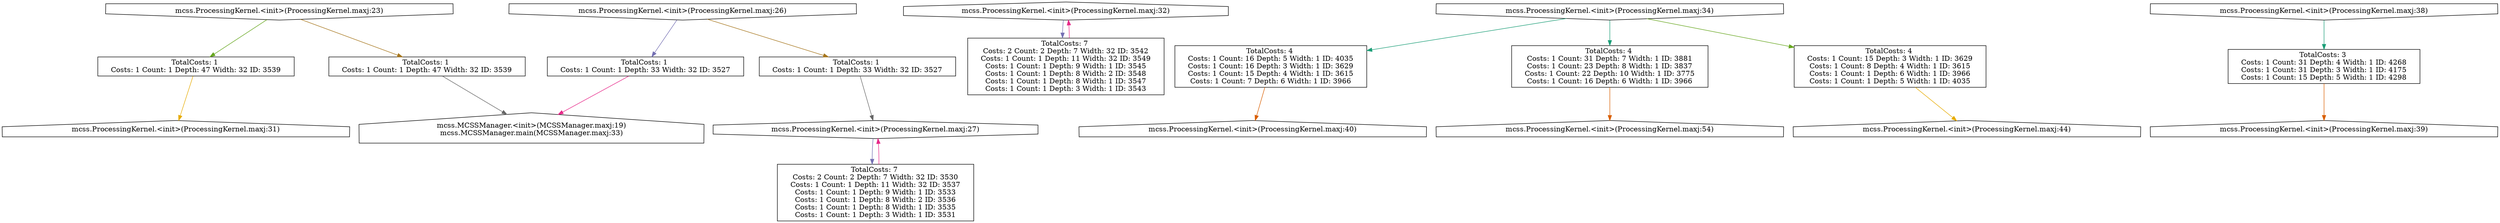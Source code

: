 digraph fifoReportGraph {
	NodeProcessingKernel31MCSSManager19MCSSManager33 [shape=house, label="mcss.ProcessingKernel.<init>(ProcessingKernel.maxj:31)\n"];
	NodeProcessingKernel32MCSSManager19MCSSManager33 [shape=hexagon, orientation=90, label="mcss.ProcessingKernel.<init>(ProcessingKernel.maxj:32)\n"];
	NodeProcessingKernel54MCSSManager19MCSSManager33 [shape=house, label="mcss.ProcessingKernel.<init>(ProcessingKernel.maxj:54)\n"];
	NodeProcessingKernel44MCSSManager19MCSSManager33 [shape=house, label="mcss.ProcessingKernel.<init>(ProcessingKernel.maxj:44)\n"];
	NodeProcessingKernel39MCSSManager19MCSSManager33 [shape=house, label="mcss.ProcessingKernel.<init>(ProcessingKernel.maxj:39)\n"];
	NodeMCSSManager19MCSSManager33 [shape=house, label="mcss.MCSSManager.<init>(MCSSManager.maxj:19)\nmcss.MCSSManager.main(MCSSManager.maxj:33)\n"];
	NodeProcessingKernel26MCSSManager19MCSSManager33 [shape=invhouse, label="mcss.ProcessingKernel.<init>(ProcessingKernel.maxj:26)\n"];
	NodeProcessingKernel38MCSSManager19MCSSManager33 [shape=invhouse, label="mcss.ProcessingKernel.<init>(ProcessingKernel.maxj:38)\n"];
	NodeProcessingKernel27MCSSManager19MCSSManager33 [shape=hexagon, orientation=90, label="mcss.ProcessingKernel.<init>(ProcessingKernel.maxj:27)\n"];
	NodeProcessingKernel34MCSSManager19MCSSManager33 [shape=invhouse, label="mcss.ProcessingKernel.<init>(ProcessingKernel.maxj:34)\n"];
	NodeProcessingKernel23MCSSManager19MCSSManager33 [shape=invhouse, label="mcss.ProcessingKernel.<init>(ProcessingKernel.maxj:23)\n"];
	NodeProcessingKernel40MCSSManager19MCSSManager33 [shape=house, label="mcss.ProcessingKernel.<init>(ProcessingKernel.maxj:40)\n"];
	NodeProcessingKernel34MCSSManager19MCSSManager33NodeProcessingKernel40MCSSManager19MCSSManager33FIFO [shape=box, label="TotalCosts: 4 \n    Costs: 1 Count: 16 Depth: 5 Width: 1 ID: 4035    \n    Costs: 1 Count: 16 Depth: 3 Width: 1 ID: 3629    \n    Costs: 1 Count: 15 Depth: 4 Width: 1 ID: 3615    \n    Costs: 1 Count: 7 Depth: 6 Width: 1 ID: 3966    \n"];
	NodeProcessingKernel27MCSSManager19MCSSManager33NodeProcessingKernel27MCSSManager19MCSSManager33FIFO [shape=box, label="TotalCosts: 7 \n    Costs: 2 Count: 2 Depth: 7 Width: 32 ID: 3530    \n    Costs: 1 Count: 1 Depth: 11 Width: 32 ID: 3537    \n    Costs: 1 Count: 1 Depth: 9 Width: 1 ID: 3533    \n    Costs: 1 Count: 1 Depth: 8 Width: 2 ID: 3536    \n    Costs: 1 Count: 1 Depth: 8 Width: 1 ID: 3535    \n    Costs: 1 Count: 1 Depth: 3 Width: 1 ID: 3531    \n"];
	NodeProcessingKernel23MCSSManager19MCSSManager33NodeProcessingKernel31MCSSManager19MCSSManager33FIFO [shape=box, label="TotalCosts: 1 \n    Costs: 1 Count: 1 Depth: 47 Width: 32 ID: 3539    \n"];
	NodeProcessingKernel23MCSSManager19MCSSManager33NodeMCSSManager19MCSSManager33FIFO [shape=box, label="TotalCosts: 1 \n    Costs: 1 Count: 1 Depth: 47 Width: 32 ID: 3539    \n"];
	NodeProcessingKernel34MCSSManager19MCSSManager33NodeProcessingKernel54MCSSManager19MCSSManager33FIFO [shape=box, label="TotalCosts: 4 \n    Costs: 1 Count: 31 Depth: 7 Width: 1 ID: 3881    \n    Costs: 1 Count: 23 Depth: 8 Width: 1 ID: 3837    \n    Costs: 1 Count: 22 Depth: 10 Width: 1 ID: 3775    \n    Costs: 1 Count: 16 Depth: 6 Width: 1 ID: 3966    \n"];
	NodeProcessingKernel26MCSSManager19MCSSManager33NodeMCSSManager19MCSSManager33FIFO [shape=box, label="TotalCosts: 1 \n    Costs: 1 Count: 1 Depth: 33 Width: 32 ID: 3527    \n"];
	NodeProcessingKernel34MCSSManager19MCSSManager33NodeProcessingKernel44MCSSManager19MCSSManager33FIFO [shape=box, label="TotalCosts: 4 \n    Costs: 1 Count: 15 Depth: 3 Width: 1 ID: 3629    \n    Costs: 1 Count: 8 Depth: 4 Width: 1 ID: 3615    \n    Costs: 1 Count: 1 Depth: 6 Width: 1 ID: 3966    \n    Costs: 1 Count: 1 Depth: 5 Width: 1 ID: 4035    \n"];
	NodeProcessingKernel26MCSSManager19MCSSManager33NodeProcessingKernel27MCSSManager19MCSSManager33FIFO [shape=box, label="TotalCosts: 1 \n    Costs: 1 Count: 1 Depth: 33 Width: 32 ID: 3527    \n"];
	NodeProcessingKernel38MCSSManager19MCSSManager33NodeProcessingKernel39MCSSManager19MCSSManager33FIFO [shape=box, label="TotalCosts: 3 \n    Costs: 1 Count: 31 Depth: 4 Width: 1 ID: 4268    \n    Costs: 1 Count: 31 Depth: 3 Width: 1 ID: 4175    \n    Costs: 1 Count: 15 Depth: 5 Width: 1 ID: 4298    \n"];
	NodeProcessingKernel32MCSSManager19MCSSManager33NodeProcessingKernel32MCSSManager19MCSSManager33FIFO [shape=box, label="TotalCosts: 7 \n    Costs: 2 Count: 2 Depth: 7 Width: 32 ID: 3542    \n    Costs: 1 Count: 1 Depth: 11 Width: 32 ID: 3549    \n    Costs: 1 Count: 1 Depth: 9 Width: 1 ID: 3545    \n    Costs: 1 Count: 1 Depth: 8 Width: 2 ID: 3548    \n    Costs: 1 Count: 1 Depth: 8 Width: 1 ID: 3547    \n    Costs: 1 Count: 1 Depth: 3 Width: 1 ID: 3543    \n"];
	NodeProcessingKernel34MCSSManager19MCSSManager33 -> NodeProcessingKernel34MCSSManager19MCSSManager33NodeProcessingKernel40MCSSManager19MCSSManager33FIFO[color="/dark28/1"]
	NodeProcessingKernel34MCSSManager19MCSSManager33NodeProcessingKernel40MCSSManager19MCSSManager33FIFO -> NodeProcessingKernel40MCSSManager19MCSSManager33[color="/dark28/2"]
	NodeProcessingKernel27MCSSManager19MCSSManager33 -> NodeProcessingKernel27MCSSManager19MCSSManager33NodeProcessingKernel27MCSSManager19MCSSManager33FIFO[color="/dark28/3"]
	NodeProcessingKernel27MCSSManager19MCSSManager33NodeProcessingKernel27MCSSManager19MCSSManager33FIFO -> NodeProcessingKernel27MCSSManager19MCSSManager33[color="/dark28/4"]
	NodeProcessingKernel23MCSSManager19MCSSManager33 -> NodeProcessingKernel23MCSSManager19MCSSManager33NodeProcessingKernel31MCSSManager19MCSSManager33FIFO[color="/dark28/5"]
	NodeProcessingKernel23MCSSManager19MCSSManager33NodeProcessingKernel31MCSSManager19MCSSManager33FIFO -> NodeProcessingKernel31MCSSManager19MCSSManager33[color="/dark28/6"]
	NodeProcessingKernel23MCSSManager19MCSSManager33 -> NodeProcessingKernel23MCSSManager19MCSSManager33NodeMCSSManager19MCSSManager33FIFO[color="/dark28/7"]
	NodeProcessingKernel23MCSSManager19MCSSManager33NodeMCSSManager19MCSSManager33FIFO -> NodeMCSSManager19MCSSManager33[color="/dark28/8"]
	NodeProcessingKernel34MCSSManager19MCSSManager33 -> NodeProcessingKernel34MCSSManager19MCSSManager33NodeProcessingKernel54MCSSManager19MCSSManager33FIFO[color="/dark28/1"]
	NodeProcessingKernel34MCSSManager19MCSSManager33NodeProcessingKernel54MCSSManager19MCSSManager33FIFO -> NodeProcessingKernel54MCSSManager19MCSSManager33[color="/dark28/2"]
	NodeProcessingKernel26MCSSManager19MCSSManager33 -> NodeProcessingKernel26MCSSManager19MCSSManager33NodeMCSSManager19MCSSManager33FIFO[color="/dark28/3"]
	NodeProcessingKernel26MCSSManager19MCSSManager33NodeMCSSManager19MCSSManager33FIFO -> NodeMCSSManager19MCSSManager33[color="/dark28/4"]
	NodeProcessingKernel34MCSSManager19MCSSManager33 -> NodeProcessingKernel34MCSSManager19MCSSManager33NodeProcessingKernel44MCSSManager19MCSSManager33FIFO[color="/dark28/5"]
	NodeProcessingKernel34MCSSManager19MCSSManager33NodeProcessingKernel44MCSSManager19MCSSManager33FIFO -> NodeProcessingKernel44MCSSManager19MCSSManager33[color="/dark28/6"]
	NodeProcessingKernel26MCSSManager19MCSSManager33 -> NodeProcessingKernel26MCSSManager19MCSSManager33NodeProcessingKernel27MCSSManager19MCSSManager33FIFO[color="/dark28/7"]
	NodeProcessingKernel26MCSSManager19MCSSManager33NodeProcessingKernel27MCSSManager19MCSSManager33FIFO -> NodeProcessingKernel27MCSSManager19MCSSManager33[color="/dark28/8"]
	NodeProcessingKernel38MCSSManager19MCSSManager33 -> NodeProcessingKernel38MCSSManager19MCSSManager33NodeProcessingKernel39MCSSManager19MCSSManager33FIFO[color="/dark28/1"]
	NodeProcessingKernel38MCSSManager19MCSSManager33NodeProcessingKernel39MCSSManager19MCSSManager33FIFO -> NodeProcessingKernel39MCSSManager19MCSSManager33[color="/dark28/2"]
	NodeProcessingKernel32MCSSManager19MCSSManager33 -> NodeProcessingKernel32MCSSManager19MCSSManager33NodeProcessingKernel32MCSSManager19MCSSManager33FIFO[color="/dark28/3"]
	NodeProcessingKernel32MCSSManager19MCSSManager33NodeProcessingKernel32MCSSManager19MCSSManager33FIFO -> NodeProcessingKernel32MCSSManager19MCSSManager33[color="/dark28/4"]
}
